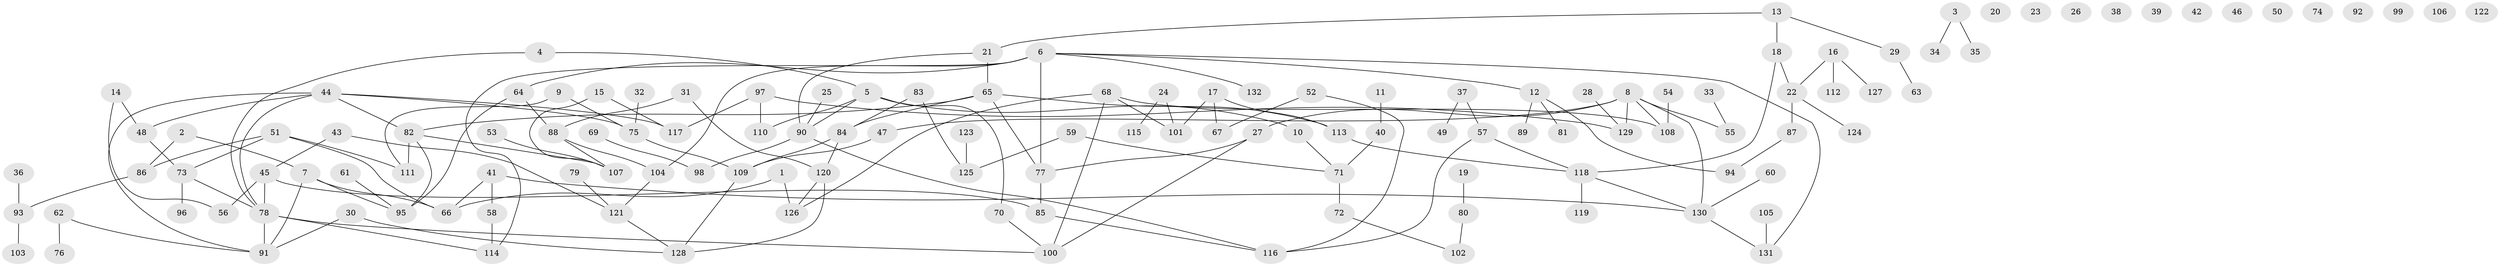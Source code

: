// Generated by graph-tools (version 1.1) at 2025/13/03/09/25 04:13:02]
// undirected, 132 vertices, 157 edges
graph export_dot {
graph [start="1"]
  node [color=gray90,style=filled];
  1;
  2;
  3;
  4;
  5;
  6;
  7;
  8;
  9;
  10;
  11;
  12;
  13;
  14;
  15;
  16;
  17;
  18;
  19;
  20;
  21;
  22;
  23;
  24;
  25;
  26;
  27;
  28;
  29;
  30;
  31;
  32;
  33;
  34;
  35;
  36;
  37;
  38;
  39;
  40;
  41;
  42;
  43;
  44;
  45;
  46;
  47;
  48;
  49;
  50;
  51;
  52;
  53;
  54;
  55;
  56;
  57;
  58;
  59;
  60;
  61;
  62;
  63;
  64;
  65;
  66;
  67;
  68;
  69;
  70;
  71;
  72;
  73;
  74;
  75;
  76;
  77;
  78;
  79;
  80;
  81;
  82;
  83;
  84;
  85;
  86;
  87;
  88;
  89;
  90;
  91;
  92;
  93;
  94;
  95;
  96;
  97;
  98;
  99;
  100;
  101;
  102;
  103;
  104;
  105;
  106;
  107;
  108;
  109;
  110;
  111;
  112;
  113;
  114;
  115;
  116;
  117;
  118;
  119;
  120;
  121;
  122;
  123;
  124;
  125;
  126;
  127;
  128;
  129;
  130;
  131;
  132;
  1 -- 66;
  1 -- 126;
  2 -- 7;
  2 -- 86;
  3 -- 34;
  3 -- 35;
  4 -- 5;
  4 -- 78;
  5 -- 10;
  5 -- 70;
  5 -- 90;
  5 -- 110;
  6 -- 12;
  6 -- 64;
  6 -- 77;
  6 -- 104;
  6 -- 114;
  6 -- 131;
  6 -- 132;
  7 -- 66;
  7 -- 91;
  7 -- 95;
  8 -- 27;
  8 -- 47;
  8 -- 55;
  8 -- 108;
  8 -- 129;
  8 -- 130;
  9 -- 75;
  9 -- 111;
  10 -- 71;
  11 -- 40;
  12 -- 81;
  12 -- 89;
  12 -- 94;
  13 -- 18;
  13 -- 21;
  13 -- 29;
  14 -- 48;
  14 -- 56;
  15 -- 107;
  15 -- 117;
  16 -- 22;
  16 -- 112;
  16 -- 127;
  17 -- 67;
  17 -- 101;
  17 -- 113;
  18 -- 22;
  18 -- 118;
  19 -- 80;
  21 -- 65;
  21 -- 90;
  22 -- 87;
  22 -- 124;
  24 -- 101;
  24 -- 115;
  25 -- 90;
  27 -- 77;
  27 -- 100;
  28 -- 129;
  29 -- 63;
  30 -- 91;
  30 -- 128;
  31 -- 88;
  31 -- 120;
  32 -- 75;
  33 -- 55;
  36 -- 93;
  37 -- 49;
  37 -- 57;
  40 -- 71;
  41 -- 58;
  41 -- 66;
  41 -- 130;
  43 -- 45;
  43 -- 121;
  44 -- 48;
  44 -- 75;
  44 -- 78;
  44 -- 82;
  44 -- 91;
  44 -- 117;
  45 -- 56;
  45 -- 78;
  45 -- 85;
  47 -- 109;
  48 -- 73;
  51 -- 66;
  51 -- 73;
  51 -- 86;
  51 -- 111;
  52 -- 67;
  52 -- 116;
  53 -- 107;
  54 -- 108;
  57 -- 116;
  57 -- 118;
  58 -- 114;
  59 -- 71;
  59 -- 125;
  60 -- 130;
  61 -- 95;
  62 -- 76;
  62 -- 91;
  64 -- 88;
  64 -- 95;
  65 -- 77;
  65 -- 82;
  65 -- 84;
  65 -- 113;
  68 -- 100;
  68 -- 101;
  68 -- 108;
  68 -- 126;
  69 -- 98;
  70 -- 100;
  71 -- 72;
  72 -- 102;
  73 -- 78;
  73 -- 96;
  75 -- 109;
  77 -- 85;
  78 -- 91;
  78 -- 100;
  78 -- 114;
  79 -- 121;
  80 -- 102;
  82 -- 95;
  82 -- 107;
  82 -- 111;
  83 -- 84;
  83 -- 125;
  84 -- 109;
  84 -- 120;
  85 -- 116;
  86 -- 93;
  87 -- 94;
  88 -- 104;
  88 -- 107;
  90 -- 98;
  90 -- 116;
  93 -- 103;
  97 -- 110;
  97 -- 117;
  97 -- 129;
  104 -- 121;
  105 -- 131;
  109 -- 128;
  113 -- 118;
  118 -- 119;
  118 -- 130;
  120 -- 126;
  120 -- 128;
  121 -- 128;
  123 -- 125;
  130 -- 131;
}
